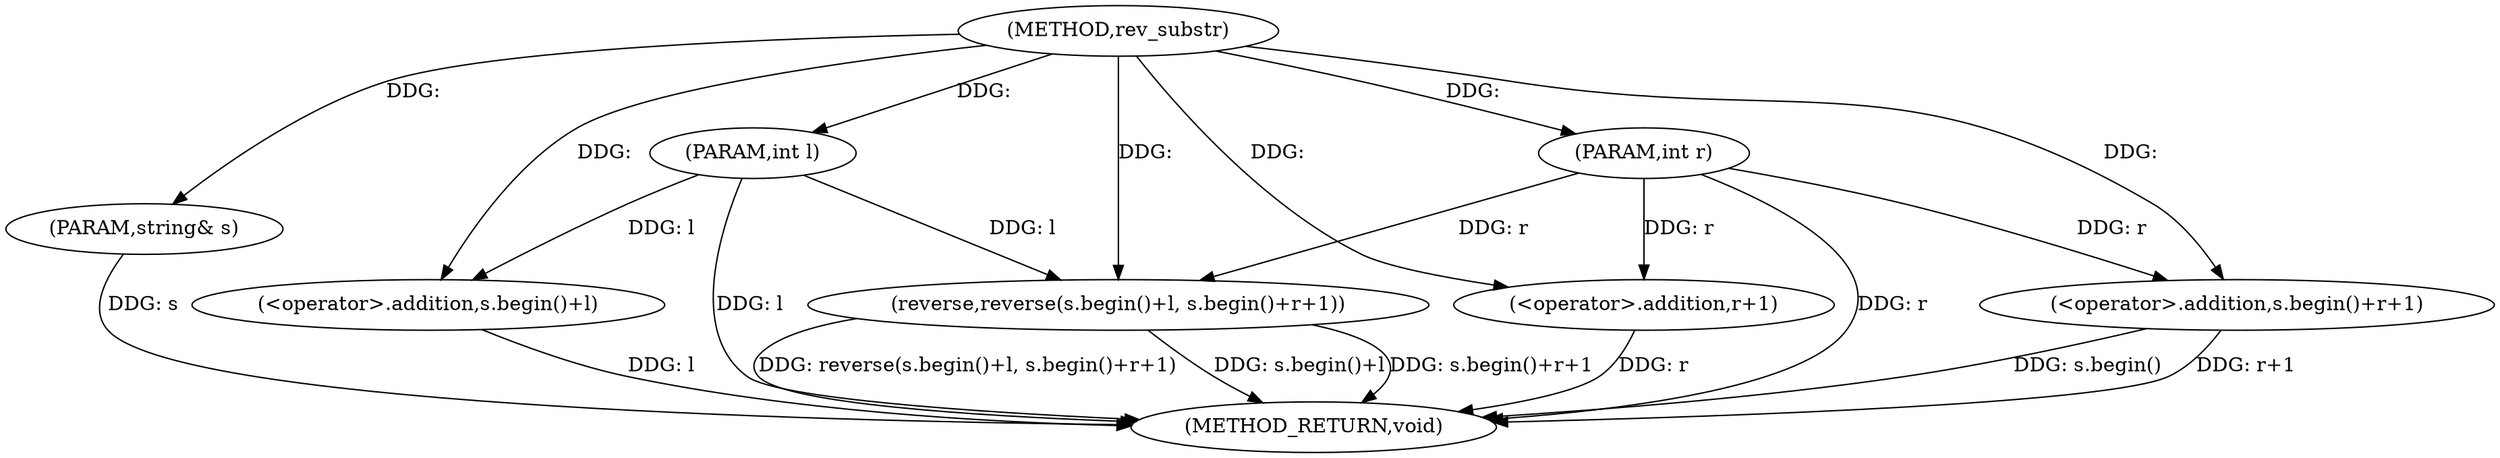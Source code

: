 digraph "rev_substr" {  
"1000479" [label = "(METHOD,rev_substr)" ]
"1000493" [label = "(METHOD_RETURN,void)" ]
"1000480" [label = "(PARAM,string& s)" ]
"1000481" [label = "(PARAM,int l)" ]
"1000482" [label = "(PARAM,int r)" ]
"1000484" [label = "(reverse,reverse(s.begin()+l, s.begin()+r+1))" ]
"1000485" [label = "(<operator>.addition,s.begin()+l)" ]
"1000488" [label = "(<operator>.addition,s.begin()+r+1)" ]
"1000490" [label = "(<operator>.addition,r+1)" ]
  "1000480" -> "1000493"  [ label = "DDG: s"] 
  "1000481" -> "1000493"  [ label = "DDG: l"] 
  "1000482" -> "1000493"  [ label = "DDG: r"] 
  "1000485" -> "1000493"  [ label = "DDG: l"] 
  "1000484" -> "1000493"  [ label = "DDG: s.begin()+l"] 
  "1000488" -> "1000493"  [ label = "DDG: s.begin()"] 
  "1000490" -> "1000493"  [ label = "DDG: r"] 
  "1000488" -> "1000493"  [ label = "DDG: r+1"] 
  "1000484" -> "1000493"  [ label = "DDG: s.begin()+r+1"] 
  "1000484" -> "1000493"  [ label = "DDG: reverse(s.begin()+l, s.begin()+r+1)"] 
  "1000479" -> "1000480"  [ label = "DDG: "] 
  "1000479" -> "1000481"  [ label = "DDG: "] 
  "1000479" -> "1000482"  [ label = "DDG: "] 
  "1000479" -> "1000484"  [ label = "DDG: "] 
  "1000481" -> "1000484"  [ label = "DDG: l"] 
  "1000482" -> "1000484"  [ label = "DDG: r"] 
  "1000479" -> "1000485"  [ label = "DDG: "] 
  "1000481" -> "1000485"  [ label = "DDG: l"] 
  "1000479" -> "1000488"  [ label = "DDG: "] 
  "1000482" -> "1000488"  [ label = "DDG: r"] 
  "1000482" -> "1000490"  [ label = "DDG: r"] 
  "1000479" -> "1000490"  [ label = "DDG: "] 
}
